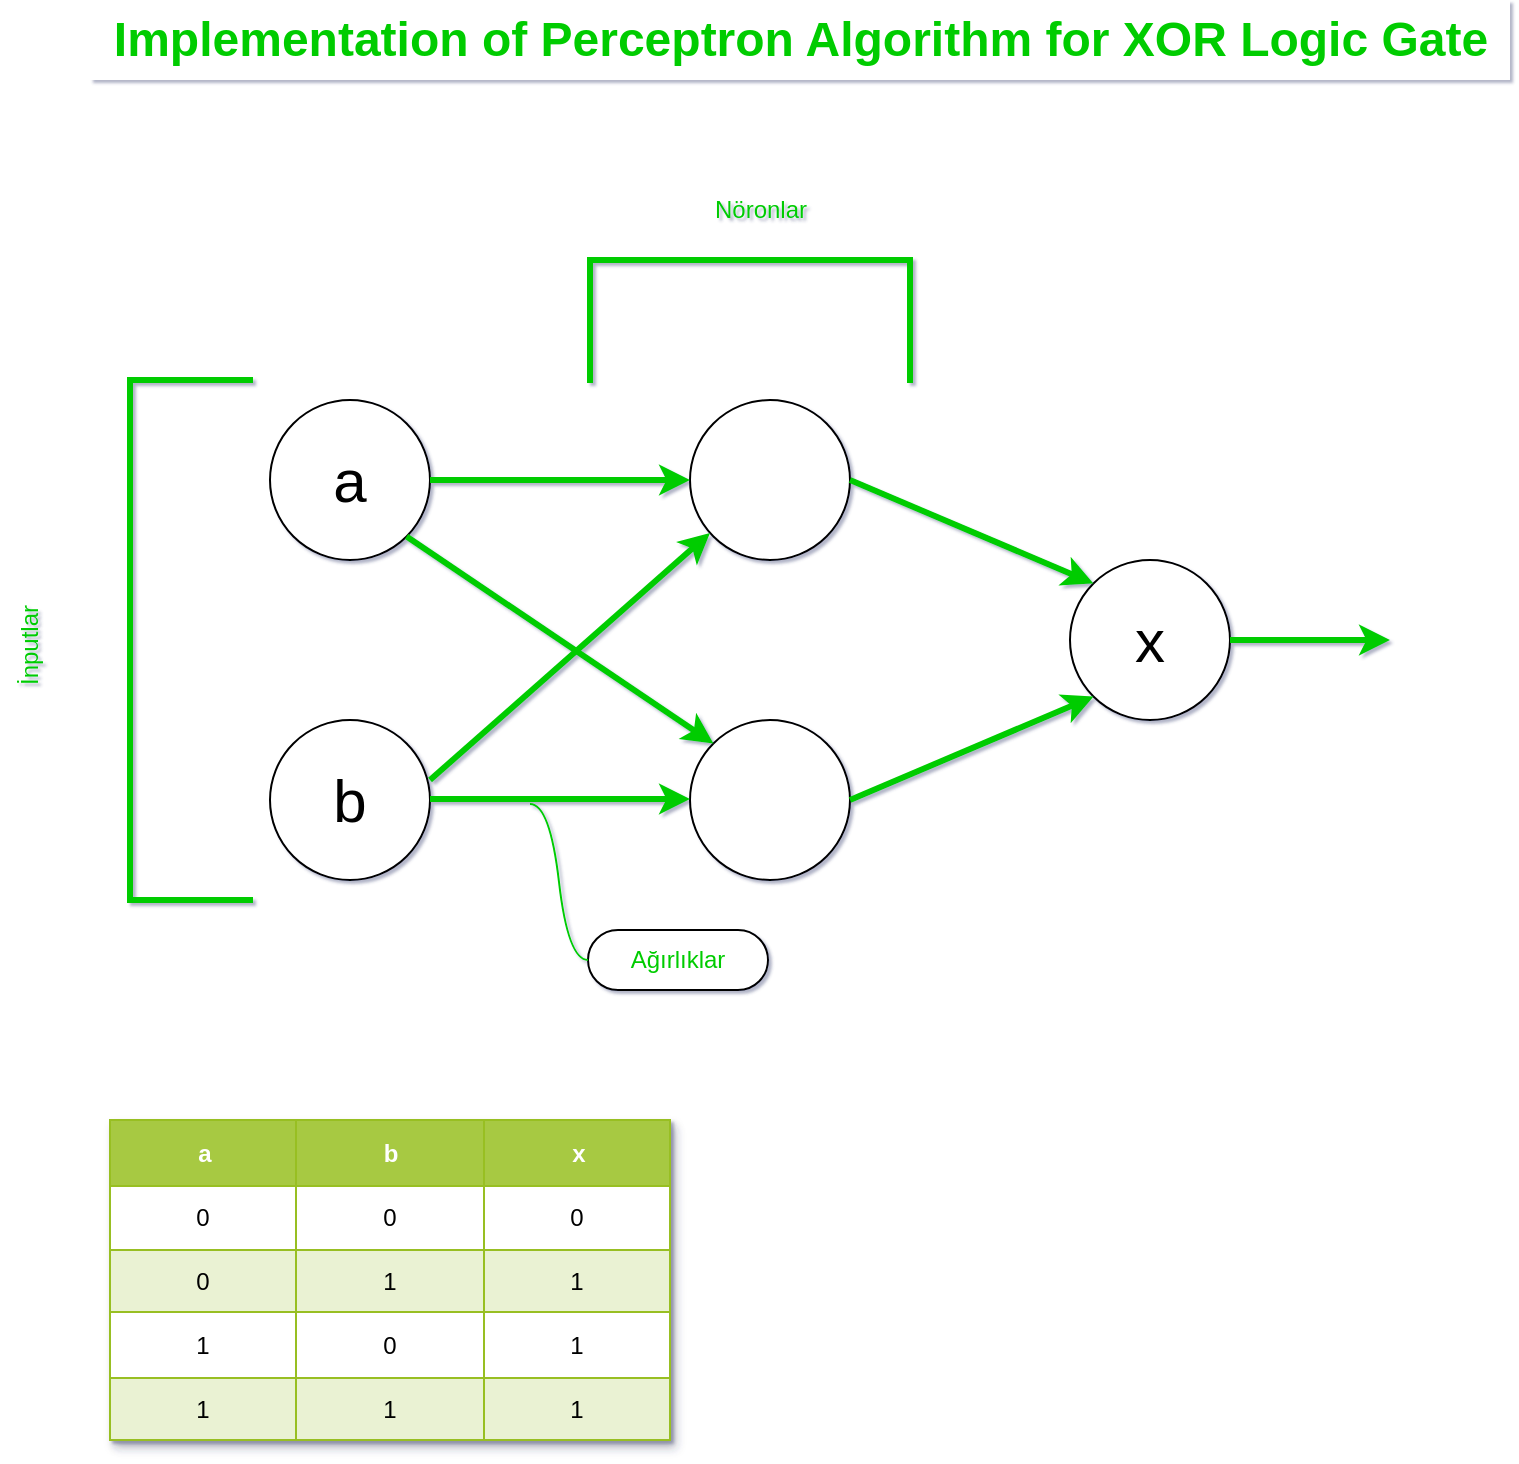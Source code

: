 <mxfile version="22.1.3" type="github">
  <diagram name="Sayfa -1" id="auFZUkZIWKDYyDoVKQ4M">
    <mxGraphModel dx="1434" dy="772" grid="1" gridSize="10" guides="1" tooltips="1" connect="1" arrows="1" fold="1" page="1" pageScale="1" pageWidth="827" pageHeight="1169" background="#ffffff" math="0" shadow="1">
      <root>
        <mxCell id="0" />
        <mxCell id="1" parent="0" />
        <mxCell id="tZFyVeMuzES1ihXkDjxQ-1" value="&lt;font style=&quot;font-size: 30px;&quot;&gt;a&lt;/font&gt;" style="ellipse;whiteSpace=wrap;html=1;aspect=fixed;" vertex="1" parent="1">
          <mxGeometry x="160" y="320" width="80" height="80" as="geometry" />
        </mxCell>
        <mxCell id="tZFyVeMuzES1ihXkDjxQ-2" value="&lt;font style=&quot;font-size: 30px;&quot;&gt;b&lt;/font&gt;" style="ellipse;whiteSpace=wrap;html=1;aspect=fixed;" vertex="1" parent="1">
          <mxGeometry x="160" y="480" width="80" height="80" as="geometry" />
        </mxCell>
        <mxCell id="tZFyVeMuzES1ihXkDjxQ-3" value="" style="ellipse;whiteSpace=wrap;html=1;aspect=fixed;" vertex="1" parent="1">
          <mxGeometry x="370" y="320" width="80" height="80" as="geometry" />
        </mxCell>
        <mxCell id="tZFyVeMuzES1ihXkDjxQ-4" value="" style="ellipse;whiteSpace=wrap;html=1;aspect=fixed;" vertex="1" parent="1">
          <mxGeometry x="370" y="480" width="80" height="80" as="geometry" />
        </mxCell>
        <mxCell id="tZFyVeMuzES1ihXkDjxQ-6" value="&lt;font style=&quot;font-size: 30px;&quot;&gt;x&lt;/font&gt;" style="ellipse;whiteSpace=wrap;html=1;aspect=fixed;" vertex="1" parent="1">
          <mxGeometry x="560" y="400" width="80" height="80" as="geometry" />
        </mxCell>
        <mxCell id="tZFyVeMuzES1ihXkDjxQ-7" value="" style="endArrow=classic;html=1;rounded=0;entryX=0;entryY=0.5;entryDx=0;entryDy=0;strokeWidth=3;strokeColor=#00CC00;" edge="1" parent="1" target="tZFyVeMuzES1ihXkDjxQ-3">
          <mxGeometry width="50" height="50" relative="1" as="geometry">
            <mxPoint x="240" y="360" as="sourcePoint" />
            <mxPoint x="290" y="310" as="targetPoint" />
          </mxGeometry>
        </mxCell>
        <mxCell id="tZFyVeMuzES1ihXkDjxQ-8" value="" style="endArrow=classic;html=1;rounded=0;entryX=0;entryY=0.5;entryDx=0;entryDy=0;strokeWidth=3;strokeColor=#00CC00;" edge="1" parent="1">
          <mxGeometry width="50" height="50" relative="1" as="geometry">
            <mxPoint x="240" y="519.5" as="sourcePoint" />
            <mxPoint x="370" y="519.5" as="targetPoint" />
          </mxGeometry>
        </mxCell>
        <mxCell id="tZFyVeMuzES1ihXkDjxQ-9" value="" style="endArrow=classic;html=1;rounded=0;entryX=0;entryY=0;entryDx=0;entryDy=0;strokeWidth=3;strokeColor=#00CC00;" edge="1" parent="1" target="tZFyVeMuzES1ihXkDjxQ-6">
          <mxGeometry width="50" height="50" relative="1" as="geometry">
            <mxPoint x="450" y="360" as="sourcePoint" />
            <mxPoint x="500" y="310" as="targetPoint" />
          </mxGeometry>
        </mxCell>
        <mxCell id="tZFyVeMuzES1ihXkDjxQ-10" value="" style="endArrow=classic;html=1;rounded=0;entryX=0;entryY=1;entryDx=0;entryDy=0;strokeWidth=3;strokeColor=#00CC00;" edge="1" parent="1" target="tZFyVeMuzES1ihXkDjxQ-6">
          <mxGeometry width="50" height="50" relative="1" as="geometry">
            <mxPoint x="450" y="520" as="sourcePoint" />
            <mxPoint x="500" y="470" as="targetPoint" />
          </mxGeometry>
        </mxCell>
        <mxCell id="tZFyVeMuzES1ihXkDjxQ-11" value="" style="endArrow=classic;html=1;rounded=0;strokeWidth=3;strokeColor=#00CC00;" edge="1" parent="1" target="tZFyVeMuzES1ihXkDjxQ-3">
          <mxGeometry width="50" height="50" relative="1" as="geometry">
            <mxPoint x="240" y="510" as="sourcePoint" />
            <mxPoint x="290" y="460" as="targetPoint" />
          </mxGeometry>
        </mxCell>
        <mxCell id="tZFyVeMuzES1ihXkDjxQ-12" value="" style="endArrow=classic;html=1;rounded=0;entryX=0;entryY=0;entryDx=0;entryDy=0;exitX=1;exitY=1;exitDx=0;exitDy=0;strokeWidth=3;strokeColor=#00CC00;" edge="1" parent="1" source="tZFyVeMuzES1ihXkDjxQ-1" target="tZFyVeMuzES1ihXkDjxQ-4">
          <mxGeometry width="50" height="50" relative="1" as="geometry">
            <mxPoint x="230" y="400" as="sourcePoint" />
            <mxPoint x="280" y="350" as="targetPoint" />
          </mxGeometry>
        </mxCell>
        <mxCell id="tZFyVeMuzES1ihXkDjxQ-13" value="" style="endArrow=classic;html=1;rounded=0;strokeColor=#00CC00;strokeWidth=3;" edge="1" parent="1">
          <mxGeometry width="50" height="50" relative="1" as="geometry">
            <mxPoint x="640" y="440" as="sourcePoint" />
            <mxPoint x="720" y="440" as="targetPoint" />
          </mxGeometry>
        </mxCell>
        <mxCell id="tZFyVeMuzES1ihXkDjxQ-14" value="Assets" style="childLayout=tableLayout;recursiveResize=0;strokeColor=#98bf21;fillColor=#A7C942;shadow=1;" vertex="1" parent="1">
          <mxGeometry x="80" y="680" width="280" height="160" as="geometry" />
        </mxCell>
        <mxCell id="tZFyVeMuzES1ihXkDjxQ-15" style="shape=tableRow;horizontal=0;startSize=0;swimlaneHead=0;swimlaneBody=0;top=0;left=0;bottom=0;right=0;dropTarget=0;collapsible=0;recursiveResize=0;expand=0;fontStyle=0;strokeColor=inherit;fillColor=#ffffff;" vertex="1" parent="tZFyVeMuzES1ihXkDjxQ-14">
          <mxGeometry width="280" height="33" as="geometry" />
        </mxCell>
        <mxCell id="tZFyVeMuzES1ihXkDjxQ-16" value="a" style="connectable=0;recursiveResize=0;strokeColor=inherit;fillColor=#A7C942;align=center;fontStyle=1;fontColor=#FFFFFF;html=1;" vertex="1" parent="tZFyVeMuzES1ihXkDjxQ-15">
          <mxGeometry width="93" height="33" as="geometry">
            <mxRectangle width="93" height="33" as="alternateBounds" />
          </mxGeometry>
        </mxCell>
        <mxCell id="tZFyVeMuzES1ihXkDjxQ-17" value="b" style="connectable=0;recursiveResize=0;strokeColor=inherit;fillColor=#A7C942;align=center;fontStyle=1;fontColor=#FFFFFF;html=1;" vertex="1" parent="tZFyVeMuzES1ihXkDjxQ-15">
          <mxGeometry x="93" width="94" height="33" as="geometry">
            <mxRectangle width="94" height="33" as="alternateBounds" />
          </mxGeometry>
        </mxCell>
        <mxCell id="tZFyVeMuzES1ihXkDjxQ-18" value="x" style="connectable=0;recursiveResize=0;strokeColor=inherit;fillColor=#A7C942;align=center;fontStyle=1;fontColor=#FFFFFF;html=1;" vertex="1" parent="tZFyVeMuzES1ihXkDjxQ-15">
          <mxGeometry x="187" width="93" height="33" as="geometry">
            <mxRectangle width="93" height="33" as="alternateBounds" />
          </mxGeometry>
        </mxCell>
        <mxCell id="tZFyVeMuzES1ihXkDjxQ-19" value="" style="shape=tableRow;horizontal=0;startSize=0;swimlaneHead=0;swimlaneBody=0;top=0;left=0;bottom=0;right=0;dropTarget=0;collapsible=0;recursiveResize=0;expand=0;fontStyle=0;strokeColor=inherit;fillColor=#ffffff;" vertex="1" parent="tZFyVeMuzES1ihXkDjxQ-14">
          <mxGeometry y="33" width="280" height="32" as="geometry" />
        </mxCell>
        <mxCell id="tZFyVeMuzES1ihXkDjxQ-20" value="0" style="connectable=0;recursiveResize=0;strokeColor=inherit;fillColor=inherit;align=center;whiteSpace=wrap;html=1;" vertex="1" parent="tZFyVeMuzES1ihXkDjxQ-19">
          <mxGeometry width="93" height="32" as="geometry">
            <mxRectangle width="93" height="32" as="alternateBounds" />
          </mxGeometry>
        </mxCell>
        <mxCell id="tZFyVeMuzES1ihXkDjxQ-21" value="0" style="connectable=0;recursiveResize=0;strokeColor=inherit;fillColor=inherit;align=center;whiteSpace=wrap;html=1;" vertex="1" parent="tZFyVeMuzES1ihXkDjxQ-19">
          <mxGeometry x="93" width="94" height="32" as="geometry">
            <mxRectangle width="94" height="32" as="alternateBounds" />
          </mxGeometry>
        </mxCell>
        <mxCell id="tZFyVeMuzES1ihXkDjxQ-22" value="0" style="connectable=0;recursiveResize=0;strokeColor=inherit;fillColor=inherit;align=center;whiteSpace=wrap;html=1;" vertex="1" parent="tZFyVeMuzES1ihXkDjxQ-19">
          <mxGeometry x="187" width="93" height="32" as="geometry">
            <mxRectangle width="93" height="32" as="alternateBounds" />
          </mxGeometry>
        </mxCell>
        <mxCell id="tZFyVeMuzES1ihXkDjxQ-23" value="" style="shape=tableRow;horizontal=0;startSize=0;swimlaneHead=0;swimlaneBody=0;top=0;left=0;bottom=0;right=0;dropTarget=0;collapsible=0;recursiveResize=0;expand=0;fontStyle=1;strokeColor=inherit;fillColor=#EAF2D3;" vertex="1" parent="tZFyVeMuzES1ihXkDjxQ-14">
          <mxGeometry y="65" width="280" height="31" as="geometry" />
        </mxCell>
        <mxCell id="tZFyVeMuzES1ihXkDjxQ-24" value="0" style="connectable=0;recursiveResize=0;strokeColor=inherit;fillColor=inherit;whiteSpace=wrap;html=1;" vertex="1" parent="tZFyVeMuzES1ihXkDjxQ-23">
          <mxGeometry width="93" height="31" as="geometry">
            <mxRectangle width="93" height="31" as="alternateBounds" />
          </mxGeometry>
        </mxCell>
        <mxCell id="tZFyVeMuzES1ihXkDjxQ-25" value="1" style="connectable=0;recursiveResize=0;strokeColor=inherit;fillColor=inherit;whiteSpace=wrap;html=1;" vertex="1" parent="tZFyVeMuzES1ihXkDjxQ-23">
          <mxGeometry x="93" width="94" height="31" as="geometry">
            <mxRectangle width="94" height="31" as="alternateBounds" />
          </mxGeometry>
        </mxCell>
        <mxCell id="tZFyVeMuzES1ihXkDjxQ-26" value="1" style="connectable=0;recursiveResize=0;strokeColor=inherit;fillColor=inherit;whiteSpace=wrap;html=1;" vertex="1" parent="tZFyVeMuzES1ihXkDjxQ-23">
          <mxGeometry x="187" width="93" height="31" as="geometry">
            <mxRectangle width="93" height="31" as="alternateBounds" />
          </mxGeometry>
        </mxCell>
        <mxCell id="tZFyVeMuzES1ihXkDjxQ-27" value="" style="shape=tableRow;horizontal=0;startSize=0;swimlaneHead=0;swimlaneBody=0;top=0;left=0;bottom=0;right=0;dropTarget=0;collapsible=0;recursiveResize=0;expand=0;fontStyle=0;strokeColor=inherit;fillColor=#ffffff;" vertex="1" parent="tZFyVeMuzES1ihXkDjxQ-14">
          <mxGeometry y="96" width="280" height="33" as="geometry" />
        </mxCell>
        <mxCell id="tZFyVeMuzES1ihXkDjxQ-28" value="1" style="connectable=0;recursiveResize=0;strokeColor=inherit;fillColor=inherit;fontStyle=0;align=center;whiteSpace=wrap;html=1;" vertex="1" parent="tZFyVeMuzES1ihXkDjxQ-27">
          <mxGeometry width="93" height="33" as="geometry">
            <mxRectangle width="93" height="33" as="alternateBounds" />
          </mxGeometry>
        </mxCell>
        <mxCell id="tZFyVeMuzES1ihXkDjxQ-29" value="0" style="connectable=0;recursiveResize=0;strokeColor=inherit;fillColor=inherit;fontStyle=0;align=center;whiteSpace=wrap;html=1;" vertex="1" parent="tZFyVeMuzES1ihXkDjxQ-27">
          <mxGeometry x="93" width="94" height="33" as="geometry">
            <mxRectangle width="94" height="33" as="alternateBounds" />
          </mxGeometry>
        </mxCell>
        <mxCell id="tZFyVeMuzES1ihXkDjxQ-30" value="1" style="connectable=0;recursiveResize=0;strokeColor=inherit;fillColor=inherit;fontStyle=0;align=center;whiteSpace=wrap;html=1;" vertex="1" parent="tZFyVeMuzES1ihXkDjxQ-27">
          <mxGeometry x="187" width="93" height="33" as="geometry">
            <mxRectangle width="93" height="33" as="alternateBounds" />
          </mxGeometry>
        </mxCell>
        <mxCell id="tZFyVeMuzES1ihXkDjxQ-31" value="" style="shape=tableRow;horizontal=0;startSize=0;swimlaneHead=0;swimlaneBody=0;top=0;left=0;bottom=0;right=0;dropTarget=0;collapsible=0;recursiveResize=0;expand=0;fontStyle=1;strokeColor=inherit;fillColor=#EAF2D3;" vertex="1" parent="tZFyVeMuzES1ihXkDjxQ-14">
          <mxGeometry y="129" width="280" height="31" as="geometry" />
        </mxCell>
        <mxCell id="tZFyVeMuzES1ihXkDjxQ-32" value="1" style="connectable=0;recursiveResize=0;strokeColor=inherit;fillColor=inherit;whiteSpace=wrap;html=1;" vertex="1" parent="tZFyVeMuzES1ihXkDjxQ-31">
          <mxGeometry width="93" height="31" as="geometry">
            <mxRectangle width="93" height="31" as="alternateBounds" />
          </mxGeometry>
        </mxCell>
        <mxCell id="tZFyVeMuzES1ihXkDjxQ-33" value="1" style="connectable=0;recursiveResize=0;strokeColor=inherit;fillColor=inherit;whiteSpace=wrap;html=1;" vertex="1" parent="tZFyVeMuzES1ihXkDjxQ-31">
          <mxGeometry x="93" width="94" height="31" as="geometry">
            <mxRectangle width="94" height="31" as="alternateBounds" />
          </mxGeometry>
        </mxCell>
        <mxCell id="tZFyVeMuzES1ihXkDjxQ-34" value="1" style="connectable=0;recursiveResize=0;strokeColor=inherit;fillColor=inherit;whiteSpace=wrap;html=1;" vertex="1" parent="tZFyVeMuzES1ihXkDjxQ-31">
          <mxGeometry x="187" width="93" height="31" as="geometry">
            <mxRectangle width="93" height="31" as="alternateBounds" />
          </mxGeometry>
        </mxCell>
        <mxCell id="tZFyVeMuzES1ihXkDjxQ-35" value="&lt;h1 style=&quot;box-sizing: border-box; margin: 0px; padding: 0px; border: 0px; vertical-align: baseline; clear: both; font-family: &amp;quot;Source Sans 3&amp;quot;, sans-serif; text-align: left;&quot;&gt;&lt;font color=&quot;#00cc00&quot; style=&quot;font-size: 24px; background-color: rgb(255, 255, 255);&quot;&gt;Implementation of Perceptron Algorithm for XOR Logic Gate&lt;/font&gt;&lt;/h1&gt;" style="text;html=1;align=center;verticalAlign=middle;resizable=0;points=[];autosize=1;strokeColor=none;fillColor=#FFFFFF;" vertex="1" parent="1">
          <mxGeometry x="70" y="120" width="710" height="40" as="geometry" />
        </mxCell>
        <mxCell id="tZFyVeMuzES1ihXkDjxQ-36" value="" style="shape=partialRectangle;whiteSpace=wrap;html=1;bottom=1;right=1;left=1;top=0;fillColor=none;routingCenterX=-0.5;rotation=-180;strokeWidth=3;strokeColor=#00CC00;" vertex="1" parent="1">
          <mxGeometry x="320" y="250" width="160" height="60" as="geometry" />
        </mxCell>
        <mxCell id="tZFyVeMuzES1ihXkDjxQ-37" value="&lt;font color=&quot;#00cc00&quot;&gt;Nöronlar&lt;/font&gt;" style="text;html=1;align=center;verticalAlign=middle;resizable=0;points=[];autosize=1;strokeColor=none;fillColor=none;" vertex="1" parent="1">
          <mxGeometry x="370" y="210" width="70" height="30" as="geometry" />
        </mxCell>
        <mxCell id="tZFyVeMuzES1ihXkDjxQ-38" value="" style="shape=partialRectangle;whiteSpace=wrap;html=1;bottom=1;right=1;left=1;top=0;fillColor=none;routingCenterX=-0.5;rotation=90;strokeWidth=3;strokeColor=#00CC00;" vertex="1" parent="1">
          <mxGeometry x="-10" y="410" width="260" height="60" as="geometry" />
        </mxCell>
        <mxCell id="tZFyVeMuzES1ihXkDjxQ-39" value="&lt;font color=&quot;#00cc00&quot;&gt;İnputlar&lt;/font&gt;" style="text;html=1;align=center;verticalAlign=middle;resizable=0;points=[];autosize=1;strokeColor=none;fillColor=none;rotation=-90;" vertex="1" parent="1">
          <mxGeometry x="10" y="428" width="60" height="30" as="geometry" />
        </mxCell>
        <mxCell id="tZFyVeMuzES1ihXkDjxQ-40" value="&lt;font color=&quot;#00cc00&quot;&gt;Ağırlıklar&lt;/font&gt;" style="whiteSpace=wrap;html=1;rounded=1;arcSize=50;align=center;verticalAlign=middle;strokeWidth=1;autosize=1;spacing=4;treeFolding=1;treeMoving=1;newEdgeStyle={&quot;edgeStyle&quot;:&quot;entityRelationEdgeStyle&quot;,&quot;startArrow&quot;:&quot;none&quot;,&quot;endArrow&quot;:&quot;none&quot;,&quot;segment&quot;:10,&quot;curved&quot;:1,&quot;sourcePerimeterSpacing&quot;:0,&quot;targetPerimeterSpacing&quot;:0};" vertex="1" parent="1">
          <mxGeometry x="319" y="585" width="90" height="30" as="geometry" />
        </mxCell>
        <mxCell id="tZFyVeMuzES1ihXkDjxQ-41" value="" style="edgeStyle=entityRelationEdgeStyle;startArrow=none;endArrow=none;segment=10;curved=1;sourcePerimeterSpacing=0;targetPerimeterSpacing=0;rounded=0;strokeColor=#00CC00;" edge="1" target="tZFyVeMuzES1ihXkDjxQ-40" parent="1">
          <mxGeometry relative="1" as="geometry">
            <mxPoint x="290" y="522" as="sourcePoint" />
          </mxGeometry>
        </mxCell>
      </root>
    </mxGraphModel>
  </diagram>
</mxfile>
